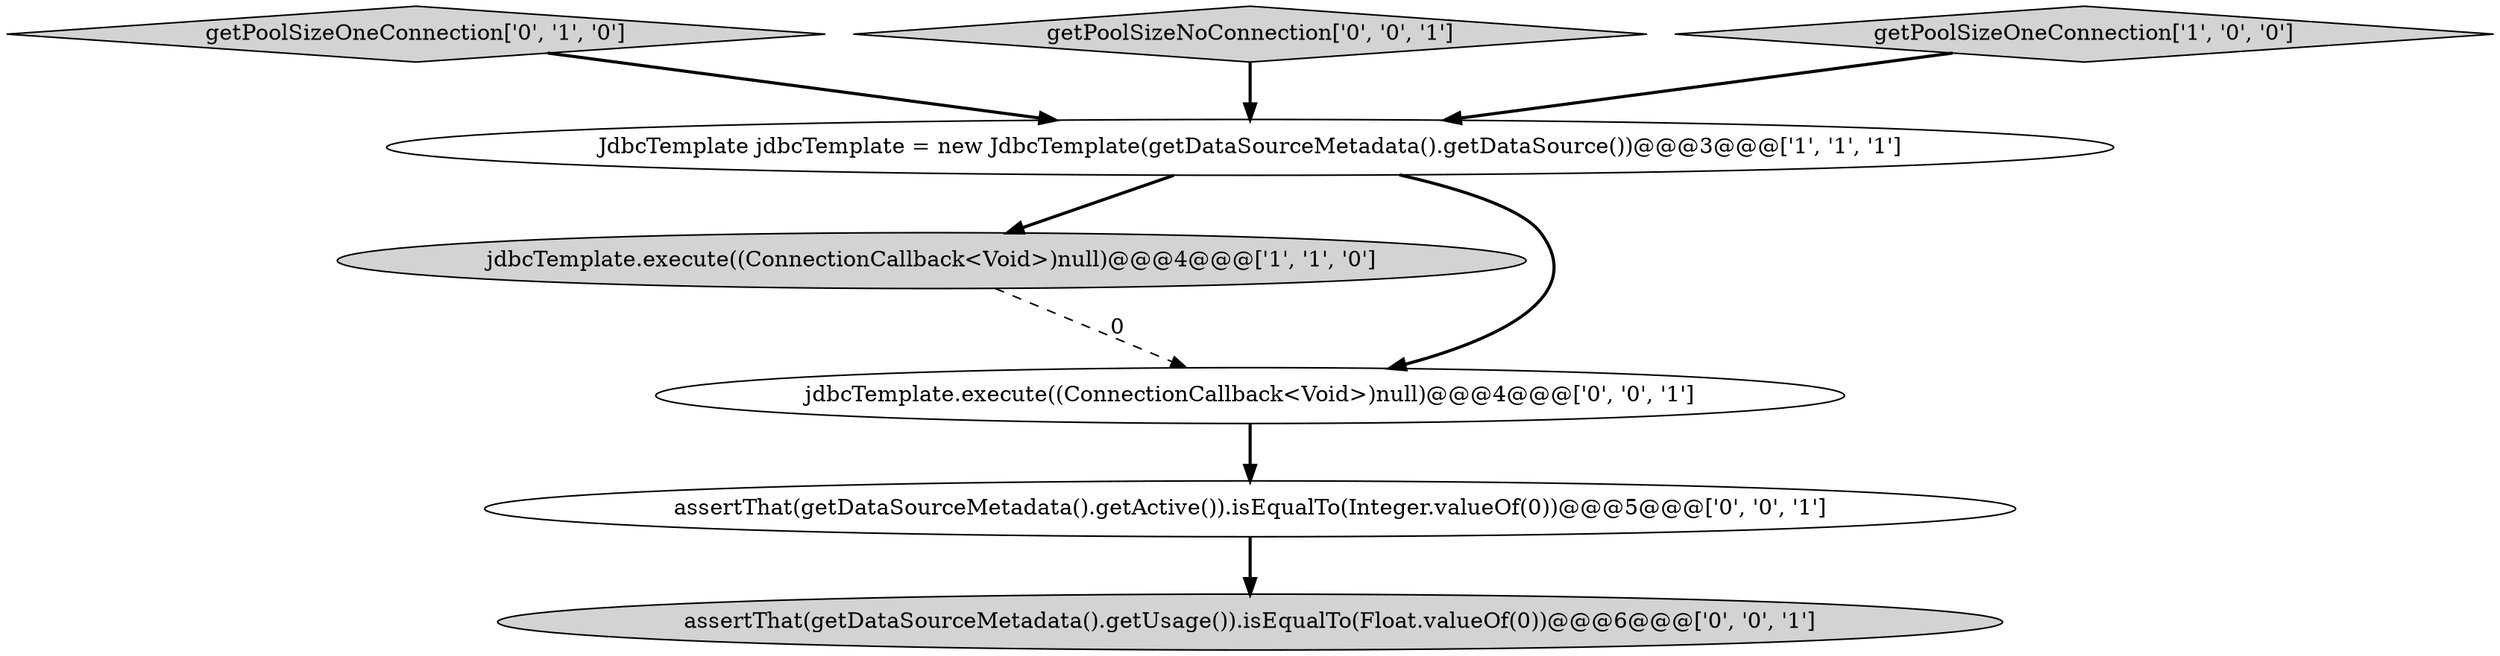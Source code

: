 digraph {
2 [style = filled, label = "jdbcTemplate.execute((ConnectionCallback<Void>)null)@@@4@@@['1', '1', '0']", fillcolor = lightgray, shape = ellipse image = "AAA0AAABBB1BBB"];
4 [style = filled, label = "jdbcTemplate.execute((ConnectionCallback<Void>)null)@@@4@@@['0', '0', '1']", fillcolor = white, shape = ellipse image = "AAA0AAABBB3BBB"];
3 [style = filled, label = "getPoolSizeOneConnection['0', '1', '0']", fillcolor = lightgray, shape = diamond image = "AAA0AAABBB2BBB"];
1 [style = filled, label = "JdbcTemplate jdbcTemplate = new JdbcTemplate(getDataSourceMetadata().getDataSource())@@@3@@@['1', '1', '1']", fillcolor = white, shape = ellipse image = "AAA0AAABBB1BBB"];
5 [style = filled, label = "assertThat(getDataSourceMetadata().getActive()).isEqualTo(Integer.valueOf(0))@@@5@@@['0', '0', '1']", fillcolor = white, shape = ellipse image = "AAA0AAABBB3BBB"];
6 [style = filled, label = "assertThat(getDataSourceMetadata().getUsage()).isEqualTo(Float.valueOf(0))@@@6@@@['0', '0', '1']", fillcolor = lightgray, shape = ellipse image = "AAA0AAABBB3BBB"];
7 [style = filled, label = "getPoolSizeNoConnection['0', '0', '1']", fillcolor = lightgray, shape = diamond image = "AAA0AAABBB3BBB"];
0 [style = filled, label = "getPoolSizeOneConnection['1', '0', '0']", fillcolor = lightgray, shape = diamond image = "AAA0AAABBB1BBB"];
4->5 [style = bold, label=""];
2->4 [style = dashed, label="0"];
7->1 [style = bold, label=""];
1->2 [style = bold, label=""];
0->1 [style = bold, label=""];
5->6 [style = bold, label=""];
3->1 [style = bold, label=""];
1->4 [style = bold, label=""];
}
